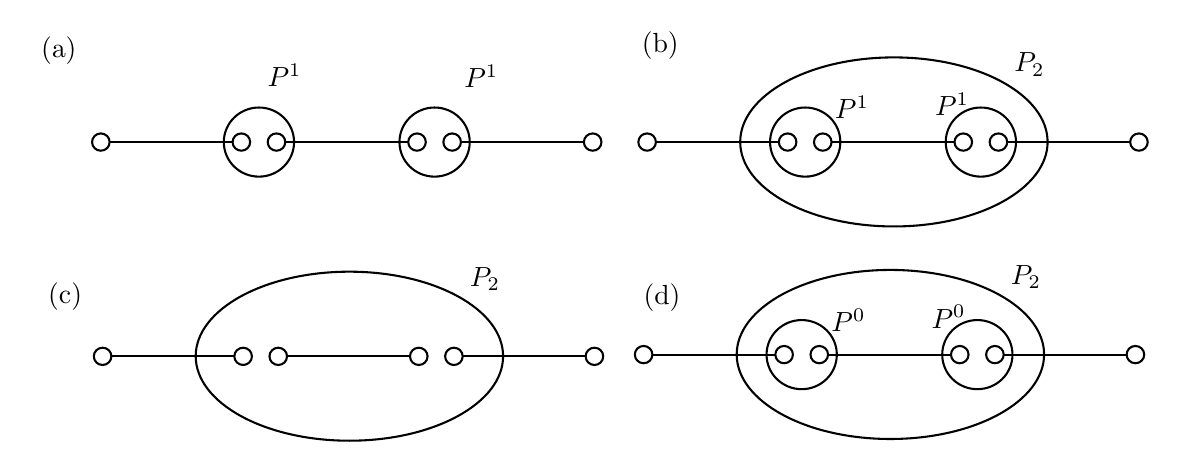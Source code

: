 

\tikzset{every picture/.style={line width=0.75pt}} %set default line width to 0.75pt        

\begin{tikzpicture}[x=0.75pt,y=0.75pt,yscale=-1,xscale=1]
%uncomment if require: \path (0,255); %set diagram left start at 0, and has height of 255

%Shape: Ellipse [id:dp37344939118366527] 
\draw   (108.39,86.95) .. controls (108.39,84.65) and (110.28,82.78) .. (112.62,82.78) .. controls (114.96,82.78) and (116.85,84.65) .. (116.85,86.95) .. controls (116.85,89.25) and (114.96,91.11) .. (112.62,91.11) .. controls (110.28,91.11) and (108.39,89.25) .. (108.39,86.95) -- cycle ;
%Shape: Ellipse [id:dp058522599355660065] 
\draw   (176.09,86.95) .. controls (176.09,84.65) and (177.98,82.78) .. (180.32,82.78) .. controls (182.66,82.78) and (184.55,84.65) .. (184.55,86.95) .. controls (184.55,89.25) and (182.66,91.11) .. (180.32,91.11) .. controls (177.98,91.11) and (176.09,89.25) .. (176.09,86.95) -- cycle ;
%Straight Lines [id:da018259994607629948] 
\draw    (116.85,86.95) -- (176.09,86.95) ;

%Shape: Ellipse [id:dp6379467553218952] 
\draw   (193.02,86.95) .. controls (193.02,84.65) and (194.91,82.78) .. (197.25,82.78) .. controls (199.58,82.78) and (201.48,84.65) .. (201.48,86.95) .. controls (201.48,89.25) and (199.58,91.11) .. (197.25,91.11) .. controls (194.91,91.11) and (193.02,89.25) .. (193.02,86.95) -- cycle ;
%Shape: Ellipse [id:dp8207462695652179] 
\draw   (260.72,86.95) .. controls (260.72,84.65) and (262.61,82.78) .. (264.95,82.78) .. controls (267.29,82.78) and (269.18,84.65) .. (269.18,86.95) .. controls (269.18,89.25) and (267.29,91.11) .. (264.95,91.11) .. controls (262.61,91.11) and (260.72,89.25) .. (260.72,86.95) -- cycle ;
%Straight Lines [id:da44456661452779034] 
\draw    (201.48,86.95) -- (260.72,86.95) ;

%Shape: Ellipse [id:dp42605127672973564] 
\draw   (277.64,86.95) .. controls (277.64,84.65) and (279.54,82.78) .. (281.87,82.78) .. controls (284.21,82.78) and (286.11,84.65) .. (286.11,86.95) .. controls (286.11,89.25) and (284.21,91.11) .. (281.87,91.11) .. controls (279.54,91.11) and (277.64,89.25) .. (277.64,86.95) -- cycle ;
%Shape: Ellipse [id:dp9348229451974852] 
\draw   (345.35,86.95) .. controls (345.35,84.65) and (347.24,82.78) .. (349.58,82.78) .. controls (351.91,82.78) and (353.81,84.65) .. (353.81,86.95) .. controls (353.81,89.25) and (351.91,91.11) .. (349.58,91.11) .. controls (347.24,91.11) and (345.35,89.25) .. (345.35,86.95) -- cycle ;
%Straight Lines [id:da6112836112573994] 
\draw    (286.11,86.95) -- (345.35,86.95) ;

%Shape: Ellipse [id:dp10611018291880914] 
\draw   (171.86,86.95) .. controls (171.86,77.75) and (179.44,70.3) .. (188.78,70.3) .. controls (198.13,70.3) and (205.71,77.75) .. (205.71,86.95) .. controls (205.71,96.14) and (198.13,103.6) .. (188.78,103.6) .. controls (179.44,103.6) and (171.86,96.14) .. (171.86,86.95) -- cycle ;
%Shape: Ellipse [id:dp736303767252846] 
\draw   (256.49,86.95) .. controls (256.49,77.75) and (264.06,70.3) .. (273.41,70.3) .. controls (282.76,70.3) and (290.34,77.75) .. (290.34,86.95) .. controls (290.34,96.14) and (282.76,103.6) .. (273.41,103.6) .. controls (264.06,103.6) and (256.49,96.14) .. (256.49,86.95) -- cycle ;
%Shape: Ellipse [id:dp988947124437196] 
\draw   (109.23,190.18) .. controls (109.23,187.88) and (111.13,186.02) .. (113.47,186.02) .. controls (115.8,186.02) and (117.7,187.88) .. (117.7,190.18) .. controls (117.7,192.48) and (115.8,194.34) .. (113.47,194.34) .. controls (111.13,194.34) and (109.23,192.48) .. (109.23,190.18) -- cycle ;
%Shape: Ellipse [id:dp08880940354427314] 
\draw   (176.94,190.18) .. controls (176.94,187.88) and (178.83,186.02) .. (181.17,186.02) .. controls (183.5,186.02) and (185.4,187.88) .. (185.4,190.18) .. controls (185.4,192.48) and (183.5,194.34) .. (181.17,194.34) .. controls (178.83,194.34) and (176.94,192.48) .. (176.94,190.18) -- cycle ;
%Straight Lines [id:da13294076561044332] 
\draw    (117.7,190.18) -- (176.94,190.18) ;

%Shape: Ellipse [id:dp4184996952948852] 
\draw   (193.86,190.18) .. controls (193.86,187.88) and (195.76,186.02) .. (198.09,186.02) .. controls (200.43,186.02) and (202.32,187.88) .. (202.32,190.18) .. controls (202.32,192.48) and (200.43,194.34) .. (198.09,194.34) .. controls (195.76,194.34) and (193.86,192.48) .. (193.86,190.18) -- cycle ;
%Shape: Ellipse [id:dp4415279484491754] 
\draw   (261.56,190.18) .. controls (261.56,187.88) and (263.46,186.02) .. (265.8,186.02) .. controls (268.13,186.02) and (270.03,187.88) .. (270.03,190.18) .. controls (270.03,192.48) and (268.13,194.34) .. (265.8,194.34) .. controls (263.46,194.34) and (261.56,192.48) .. (261.56,190.18) -- cycle ;
%Straight Lines [id:da2685459908854305] 
\draw    (202.32,190.18) -- (261.56,190.18) ;

%Shape: Ellipse [id:dp175615292039898] 
\draw   (278.49,190.18) .. controls (278.49,187.88) and (280.38,186.02) .. (282.72,186.02) .. controls (285.06,186.02) and (286.95,187.88) .. (286.95,190.18) .. controls (286.95,192.48) and (285.06,194.34) .. (282.72,194.34) .. controls (280.38,194.34) and (278.49,192.48) .. (278.49,190.18) -- cycle ;
%Shape: Ellipse [id:dp6973416752644902] 
\draw   (346.19,190.18) .. controls (346.19,187.88) and (348.09,186.02) .. (350.42,186.02) .. controls (352.76,186.02) and (354.65,187.88) .. (354.65,190.18) .. controls (354.65,192.48) and (352.76,194.34) .. (350.42,194.34) .. controls (348.09,194.34) and (346.19,192.48) .. (346.19,190.18) -- cycle ;
%Straight Lines [id:da3106052811788883] 
\draw    (286.95,190.18) -- (346.19,190.18) ;

%Shape: Ellipse [id:dp08318578866292081] 
\draw   (158.32,190.11) .. controls (158.32,167.62) and (191.47,149.39) .. (232.37,149.39) .. controls (273.26,149.39) and (306.42,167.62) .. (306.42,190.11) .. controls (306.42,212.6) and (273.26,230.83) .. (232.37,230.83) .. controls (191.47,230.83) and (158.32,212.6) .. (158.32,190.11) -- cycle ;
%Shape: Ellipse [id:dp21803288238563812] 
\draw   (371.58,86.95) .. controls (371.58,84.65) and (373.47,82.78) .. (375.81,82.78) .. controls (378.15,82.78) and (380.04,84.65) .. (380.04,86.95) .. controls (380.04,89.25) and (378.15,91.11) .. (375.81,91.11) .. controls (373.47,91.11) and (371.58,89.25) .. (371.58,86.95) -- cycle ;
%Shape: Ellipse [id:dp3437365024593192] 
\draw   (439.28,86.95) .. controls (439.28,84.65) and (441.18,82.78) .. (443.51,82.78) .. controls (445.85,82.78) and (447.74,84.65) .. (447.74,86.95) .. controls (447.74,89.25) and (445.85,91.11) .. (443.51,91.11) .. controls (441.18,91.11) and (439.28,89.25) .. (439.28,86.95) -- cycle ;
%Straight Lines [id:da9778912686940558] 
\draw    (380.04,86.95) -- (439.28,86.95) ;

%Shape: Ellipse [id:dp32637821469707795] 
\draw   (456.21,86.95) .. controls (456.21,84.65) and (458.1,82.78) .. (460.44,82.78) .. controls (462.78,82.78) and (464.67,84.65) .. (464.67,86.95) .. controls (464.67,89.25) and (462.78,91.11) .. (460.44,91.11) .. controls (458.1,91.11) and (456.21,89.25) .. (456.21,86.95) -- cycle ;
%Shape: Ellipse [id:dp9863761169582569] 
\draw   (523.91,86.95) .. controls (523.91,84.65) and (525.8,82.78) .. (528.14,82.78) .. controls (530.48,82.78) and (532.37,84.65) .. (532.37,86.95) .. controls (532.37,89.25) and (530.48,91.11) .. (528.14,91.11) .. controls (525.8,91.11) and (523.91,89.25) .. (523.91,86.95) -- cycle ;
%Straight Lines [id:da7536793891642953] 
\draw    (464.67,86.95) -- (523.91,86.95) ;

%Shape: Ellipse [id:dp9950843584793094] 
\draw   (540.84,86.95) .. controls (540.84,84.65) and (542.73,82.78) .. (545.07,82.78) .. controls (547.4,82.78) and (549.3,84.65) .. (549.3,86.95) .. controls (549.3,89.25) and (547.4,91.11) .. (545.07,91.11) .. controls (542.73,91.11) and (540.84,89.25) .. (540.84,86.95) -- cycle ;
%Shape: Ellipse [id:dp3741851814499627] 
\draw   (608.54,86.95) .. controls (608.54,84.65) and (610.43,82.78) .. (612.77,82.78) .. controls (615.11,82.78) and (617,84.65) .. (617,86.95) .. controls (617,89.25) and (615.11,91.11) .. (612.77,91.11) .. controls (610.43,91.11) and (608.54,89.25) .. (608.54,86.95) -- cycle ;
%Straight Lines [id:da020136199369844232] 
\draw    (549.3,86.95) -- (608.54,86.95) ;

%Shape: Ellipse [id:dp9720017870849129] 
\draw   (435.05,86.95) .. controls (435.05,77.75) and (442.63,70.3) .. (451.98,70.3) .. controls (461.32,70.3) and (468.9,77.75) .. (468.9,86.95) .. controls (468.9,96.14) and (461.32,103.6) .. (451.98,103.6) .. controls (442.63,103.6) and (435.05,96.14) .. (435.05,86.95) -- cycle ;
%Shape: Ellipse [id:dp2606242858761034] 
\draw   (519.68,86.95) .. controls (519.68,77.75) and (527.26,70.3) .. (536.6,70.3) .. controls (545.95,70.3) and (553.53,77.75) .. (553.53,86.95) .. controls (553.53,96.14) and (545.95,103.6) .. (536.6,103.6) .. controls (527.26,103.6) and (519.68,96.14) .. (519.68,86.95) -- cycle ;
%Shape: Ellipse [id:dp31751562534490296] 
\draw   (420.66,86.88) .. controls (420.66,64.39) and (453.82,46.15) .. (494.71,46.15) .. controls (535.61,46.15) and (568.76,64.39) .. (568.76,86.88) .. controls (568.76,109.37) and (535.61,127.6) .. (494.71,127.6) .. controls (453.82,127.6) and (420.66,109.37) .. (420.66,86.88) -- cycle ;
%Shape: Ellipse [id:dp3139011484785388] 
\draw   (369.89,189.35) .. controls (369.89,187.05) and (371.78,185.18) .. (374.12,185.18) .. controls (376.46,185.18) and (378.35,187.05) .. (378.35,189.35) .. controls (378.35,191.65) and (376.46,193.51) .. (374.12,193.51) .. controls (371.78,193.51) and (369.89,191.65) .. (369.89,189.35) -- cycle ;
%Shape: Ellipse [id:dp798397186588874] 
\draw   (437.59,189.35) .. controls (437.59,187.05) and (439.48,185.18) .. (441.82,185.18) .. controls (444.16,185.18) and (446.05,187.05) .. (446.05,189.35) .. controls (446.05,191.65) and (444.16,193.51) .. (441.82,193.51) .. controls (439.48,193.51) and (437.59,191.65) .. (437.59,189.35) -- cycle ;
%Straight Lines [id:da4328568687297064] 
\draw    (378.35,189.35) -- (437.59,189.35) ;

%Shape: Ellipse [id:dp8644696096150738] 
\draw   (454.52,189.35) .. controls (454.52,187.05) and (456.41,185.18) .. (458.75,185.18) .. controls (461.08,185.18) and (462.98,187.05) .. (462.98,189.35) .. controls (462.98,191.65) and (461.08,193.51) .. (458.75,193.51) .. controls (456.41,193.51) and (454.52,191.65) .. (454.52,189.35) -- cycle ;
%Shape: Ellipse [id:dp5680602539459629] 
\draw   (522.22,189.35) .. controls (522.22,187.05) and (524.11,185.18) .. (526.45,185.18) .. controls (528.79,185.18) and (530.68,187.05) .. (530.68,189.35) .. controls (530.68,191.65) and (528.79,193.51) .. (526.45,193.51) .. controls (524.11,193.51) and (522.22,191.65) .. (522.22,189.35) -- cycle ;
%Straight Lines [id:da39008799482788536] 
\draw    (462.98,189.35) -- (522.22,189.35) ;

%Shape: Ellipse [id:dp8496861682139542] 
\draw   (539.14,189.35) .. controls (539.14,187.05) and (541.04,185.18) .. (543.37,185.18) .. controls (545.71,185.18) and (547.61,187.05) .. (547.61,189.35) .. controls (547.61,191.65) and (545.71,193.51) .. (543.37,193.51) .. controls (541.04,193.51) and (539.14,191.65) .. (539.14,189.35) -- cycle ;
%Shape: Ellipse [id:dp7714888696483748] 
\draw   (606.84,189.35) .. controls (606.84,187.05) and (608.74,185.18) .. (611.08,185.18) .. controls (613.41,185.18) and (615.31,187.05) .. (615.31,189.35) .. controls (615.31,191.65) and (613.41,193.51) .. (611.08,193.51) .. controls (608.74,193.51) and (606.84,191.65) .. (606.84,189.35) -- cycle ;
%Straight Lines [id:da7312828599548888] 
\draw    (547.61,189.35) -- (606.84,189.35) ;

%Shape: Ellipse [id:dp2918029990327444] 
\draw   (433.36,189.35) .. controls (433.36,180.15) and (440.94,172.7) .. (450.28,172.7) .. controls (459.63,172.7) and (467.21,180.15) .. (467.21,189.35) .. controls (467.21,198.54) and (459.63,206) .. (450.28,206) .. controls (440.94,206) and (433.36,198.54) .. (433.36,189.35) -- cycle ;
%Shape: Ellipse [id:dp3153438601526847] 
\draw   (517.99,189.35) .. controls (517.99,180.15) and (525.56,172.7) .. (534.91,172.7) .. controls (544.26,172.7) and (551.84,180.15) .. (551.84,189.35) .. controls (551.84,198.54) and (544.26,206) .. (534.91,206) .. controls (525.56,206) and (517.99,198.54) .. (517.99,189.35) -- cycle ;
%Shape: Ellipse [id:dp9302538450513776] 
\draw   (418.97,189.28) .. controls (418.97,166.79) and (452.12,148.55) .. (493.02,148.55) .. controls (533.92,148.55) and (567.07,166.79) .. (567.07,189.28) .. controls (567.07,211.77) and (533.92,230) .. (493.02,230) .. controls (452.12,230) and (418.97,211.77) .. (418.97,189.28) -- cycle ;

% Text Node
\draw (191.48,47.63) node [anchor=north west][inner sep=0.75pt]    {$P^{1}$};
% Text Node
\draw (286.26,48.46) node [anchor=north west][inner sep=0.75pt]    {$P^{1}$};
% Text Node
\draw (82.31,34.82) node [anchor=north west][inner sep=0.75pt]   [align=left] {(a)};
% Text Node
\draw (288.88,145.78) node [anchor=north west][inner sep=0.75pt]    {$P_{2}$};
% Text Node
\draw (464.83,63.44) node [anchor=north west][inner sep=0.75pt]    {$P^{1}$};
% Text Node
\draw (513.06,61.78) node [anchor=north west][inner sep=0.75pt]    {$P^{1}$};
% Text Node
\draw (551.22,42.55) node [anchor=north west][inner sep=0.75pt]    {$P_{2}$};
% Text Node
\draw (463.13,165.84) node [anchor=north west][inner sep=0.75pt]    {$P^{0}$};
% Text Node
\draw (511.37,164.18) node [anchor=north west][inner sep=0.75pt]    {$P^{0}$};
% Text Node
\draw (549.53,144.95) node [anchor=north west][inner sep=0.75pt]    {$P_{2}$};
% Text Node
\draw (371.74,32.33) node [anchor=north west][inner sep=0.75pt]   [align=left] {(b)};
% Text Node
\draw (85.77,153.04) node [anchor=north west][inner sep=0.75pt]   [align=left] {(c)};
% Text Node
\draw (372.58,153.87) node [anchor=north west][inner sep=0.75pt]   [align=left] {(d)};


\end{tikzpicture}
